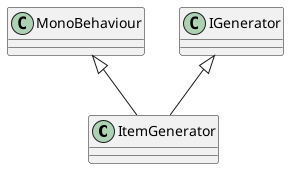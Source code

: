 @startuml
class ItemGenerator {
}
MonoBehaviour <|-- ItemGenerator
IGenerator <|-- ItemGenerator
@enduml
